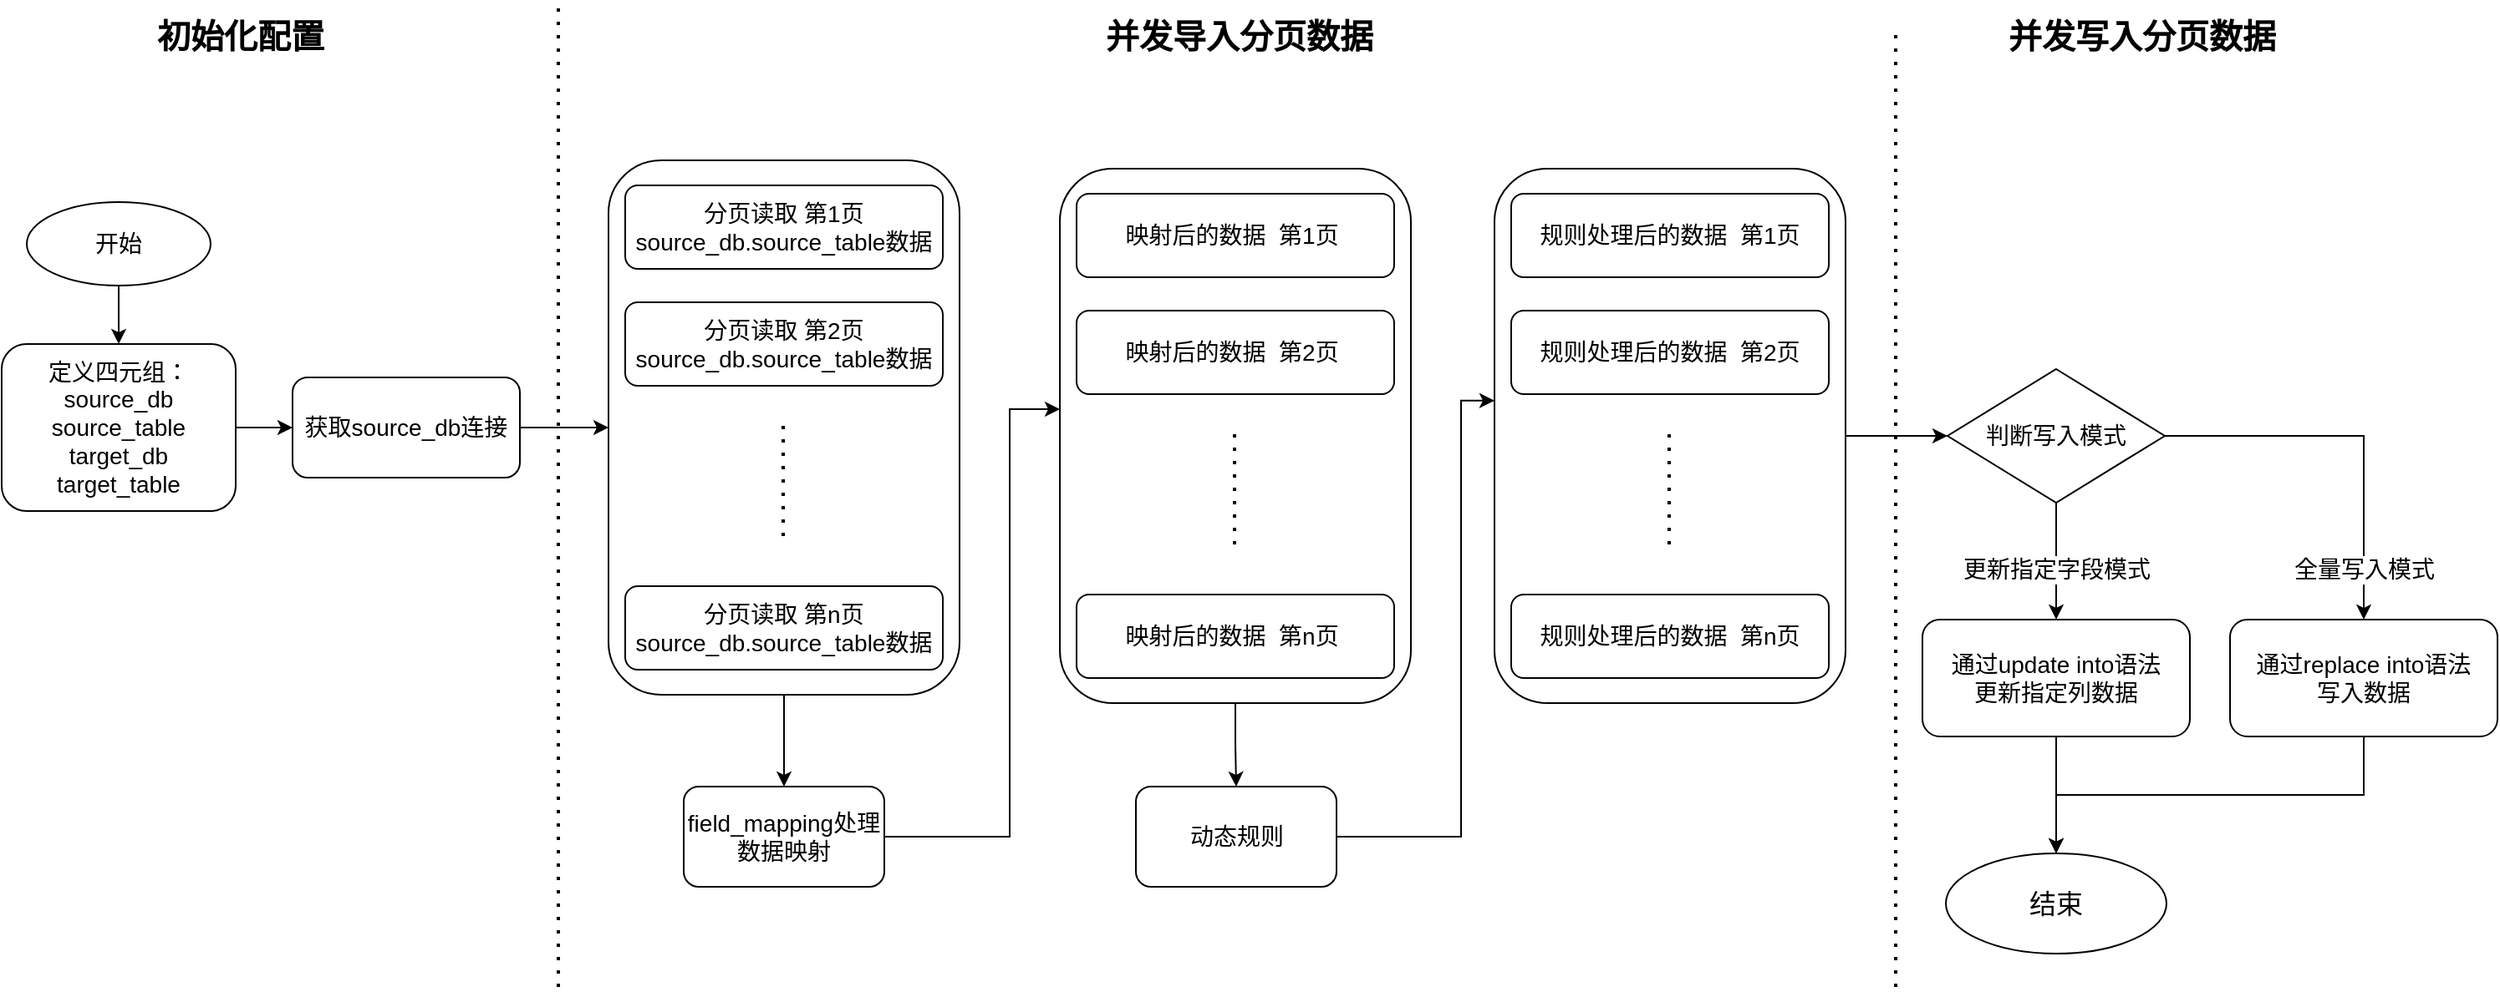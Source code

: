 <mxfile version="14.5.1" type="device"><diagram id="FzCzNianJCgQfjsSXvft" name="第 1 页"><mxGraphModel dx="1422" dy="822" grid="1" gridSize="10" guides="1" tooltips="1" connect="1" arrows="1" fold="1" page="1" pageScale="1" pageWidth="827" pageHeight="1169" math="0" shadow="0"><root><mxCell id="0"/><mxCell id="1" parent="0"/><mxCell id="Pep314jTUuoKzDFY7sPq-39" value="" style="edgeStyle=orthogonalEdgeStyle;rounded=0;orthogonalLoop=1;jettySize=auto;html=1;" parent="1" source="Pep314jTUuoKzDFY7sPq-37" target="Pep314jTUuoKzDFY7sPq-36" edge="1"><mxGeometry relative="1" as="geometry"/></mxCell><mxCell id="Pep314jTUuoKzDFY7sPq-37" value="" style="rounded=1;whiteSpace=wrap;html=1;" parent="1" vertex="1"><mxGeometry x="440" y="185" width="210" height="320" as="geometry"/></mxCell><mxCell id="Pep314jTUuoKzDFY7sPq-13" style="edgeStyle=orthogonalEdgeStyle;rounded=0;orthogonalLoop=1;jettySize=auto;html=1;exitX=0.5;exitY=1;exitDx=0;exitDy=0;entryX=0.5;entryY=0;entryDx=0;entryDy=0;" parent="1" source="Pep314jTUuoKzDFY7sPq-6" target="Pep314jTUuoKzDFY7sPq-9" edge="1"><mxGeometry relative="1" as="geometry"/></mxCell><mxCell id="Pep314jTUuoKzDFY7sPq-6" value="&lt;font style=&quot;font-size: 14px&quot;&gt;开始&lt;/font&gt;" style="ellipse;whiteSpace=wrap;html=1;" parent="1" vertex="1"><mxGeometry x="92" y="210" width="110" height="50" as="geometry"/></mxCell><mxCell id="Pep314jTUuoKzDFY7sPq-12" style="edgeStyle=orthogonalEdgeStyle;rounded=0;orthogonalLoop=1;jettySize=auto;html=1;exitX=1;exitY=0.5;exitDx=0;exitDy=0;entryX=0;entryY=0.5;entryDx=0;entryDy=0;" parent="1" source="Pep314jTUuoKzDFY7sPq-9" target="Pep314jTUuoKzDFY7sPq-11" edge="1"><mxGeometry relative="1" as="geometry"/></mxCell><mxCell id="Pep314jTUuoKzDFY7sPq-9" value="&lt;span style=&quot;font-size: 14px&quot;&gt;定义四元组：&lt;/span&gt;&lt;br style=&quot;font-size: 14px&quot;&gt;&lt;span style=&quot;font-size: 14px&quot;&gt;source_db&lt;/span&gt;&lt;br style=&quot;font-size: 14px&quot;&gt;&lt;span style=&quot;font-size: 14px&quot;&gt;source_table&lt;/span&gt;&lt;br style=&quot;font-size: 14px&quot;&gt;&lt;span style=&quot;font-size: 14px&quot;&gt;target_db&lt;/span&gt;&lt;br style=&quot;font-size: 14px&quot;&gt;&lt;span style=&quot;font-size: 14px&quot;&gt;target_table&lt;/span&gt;" style="rounded=1;whiteSpace=wrap;html=1;" parent="1" vertex="1"><mxGeometry x="77" y="295" width="140" height="100" as="geometry"/></mxCell><mxCell id="Pep314jTUuoKzDFY7sPq-38" style="edgeStyle=orthogonalEdgeStyle;rounded=0;orthogonalLoop=1;jettySize=auto;html=1;exitX=1;exitY=0.5;exitDx=0;exitDy=0;entryX=0;entryY=0.5;entryDx=0;entryDy=0;" parent="1" source="Pep314jTUuoKzDFY7sPq-11" target="Pep314jTUuoKzDFY7sPq-37" edge="1"><mxGeometry relative="1" as="geometry"/></mxCell><mxCell id="Pep314jTUuoKzDFY7sPq-11" value="&lt;font style=&quot;font-size: 14px&quot;&gt;获取source_db连接&lt;/font&gt;" style="rounded=1;whiteSpace=wrap;html=1;" parent="1" vertex="1"><mxGeometry x="251" y="315" width="136" height="60" as="geometry"/></mxCell><mxCell id="Pep314jTUuoKzDFY7sPq-14" value="&lt;font style=&quot;font-size: 14px&quot;&gt;分页读取 第1页 source_db.source_table数据&lt;/font&gt;" style="rounded=1;whiteSpace=wrap;html=1;" parent="1" vertex="1"><mxGeometry x="450" y="200" width="190" height="50" as="geometry"/></mxCell><mxCell id="Pep314jTUuoKzDFY7sPq-15" value="&lt;font style=&quot;font-size: 14px&quot;&gt;分页读取 第2页 source_db.source_table数据&lt;/font&gt;" style="rounded=1;whiteSpace=wrap;html=1;" parent="1" vertex="1"><mxGeometry x="450" y="270" width="190" height="50" as="geometry"/></mxCell><mxCell id="Pep314jTUuoKzDFY7sPq-16" value="&lt;font style=&quot;font-size: 14px&quot;&gt;分页读取 第n页 source_db.source_table数据&lt;/font&gt;" style="rounded=1;whiteSpace=wrap;html=1;" parent="1" vertex="1"><mxGeometry x="450" y="440" width="190" height="50" as="geometry"/></mxCell><mxCell id="Pep314jTUuoKzDFY7sPq-19" value="&lt;font size=&quot;1&quot;&gt;&lt;b style=&quot;font-size: 20px&quot;&gt;并发导入分页数据&lt;/b&gt;&lt;/font&gt;" style="text;html=1;strokeColor=none;fillColor=none;align=center;verticalAlign=middle;whiteSpace=wrap;rounded=0;" parent="1" vertex="1"><mxGeometry x="710" y="100" width="215" height="20" as="geometry"/></mxCell><mxCell id="Pep314jTUuoKzDFY7sPq-21" value="" style="endArrow=none;dashed=1;html=1;dashPattern=1 3;strokeWidth=2;" parent="1" edge="1"><mxGeometry width="50" height="50" relative="1" as="geometry"><mxPoint x="544.5" y="410" as="sourcePoint"/><mxPoint x="544.5" y="340" as="targetPoint"/></mxGeometry></mxCell><mxCell id="Pep314jTUuoKzDFY7sPq-55" style="edgeStyle=orthogonalEdgeStyle;rounded=0;orthogonalLoop=1;jettySize=auto;html=1;exitX=1;exitY=0.5;exitDx=0;exitDy=0;entryX=0;entryY=0.45;entryDx=0;entryDy=0;entryPerimeter=0;" parent="1" source="Pep314jTUuoKzDFY7sPq-36" target="Pep314jTUuoKzDFY7sPq-43" edge="1"><mxGeometry relative="1" as="geometry"><Array as="points"><mxPoint x="680" y="590"/><mxPoint x="680" y="334"/></Array></mxGeometry></mxCell><mxCell id="Pep314jTUuoKzDFY7sPq-36" value="&lt;font style=&quot;font-size: 14px&quot;&gt;field_mapping处理数据映射&lt;/font&gt;" style="rounded=1;whiteSpace=wrap;html=1;" parent="1" vertex="1"><mxGeometry x="485" y="560" width="120" height="60" as="geometry"/></mxCell><mxCell id="Pep314jTUuoKzDFY7sPq-41" value="" style="endArrow=none;dashed=1;html=1;dashPattern=1 3;strokeWidth=2;" parent="1" edge="1"><mxGeometry width="50" height="50" relative="1" as="geometry"><mxPoint x="410" y="680" as="sourcePoint"/><mxPoint x="410" y="90" as="targetPoint"/></mxGeometry></mxCell><mxCell id="Pep314jTUuoKzDFY7sPq-42" value="&lt;font style=&quot;font-size: 20px&quot;&gt;&lt;b&gt;初始化配置&lt;/b&gt;&lt;/font&gt;" style="text;html=1;strokeColor=none;fillColor=none;align=center;verticalAlign=middle;whiteSpace=wrap;rounded=0;" parent="1" vertex="1"><mxGeometry x="150" y="90" width="140" height="40" as="geometry"/></mxCell><mxCell id="Pep314jTUuoKzDFY7sPq-54" style="edgeStyle=orthogonalEdgeStyle;rounded=0;orthogonalLoop=1;jettySize=auto;html=1;exitX=0.5;exitY=1;exitDx=0;exitDy=0;entryX=0.5;entryY=0;entryDx=0;entryDy=0;" parent="1" source="Pep314jTUuoKzDFY7sPq-43" target="Pep314jTUuoKzDFY7sPq-53" edge="1"><mxGeometry relative="1" as="geometry"/></mxCell><mxCell id="Pep314jTUuoKzDFY7sPq-43" value="" style="rounded=1;whiteSpace=wrap;html=1;" parent="1" vertex="1"><mxGeometry x="710" y="190" width="210" height="320" as="geometry"/></mxCell><mxCell id="Pep314jTUuoKzDFY7sPq-44" value="&lt;font style=&quot;font-size: 14px&quot;&gt;映射后的数据&amp;nbsp; 第1页&amp;nbsp;&lt;/font&gt;" style="rounded=1;whiteSpace=wrap;html=1;" parent="1" vertex="1"><mxGeometry x="720" y="205" width="190" height="50" as="geometry"/></mxCell><mxCell id="Pep314jTUuoKzDFY7sPq-45" value="&lt;span style=&quot;font-size: 14px&quot;&gt;映射后的数据&amp;nbsp; 第2页&amp;nbsp;&lt;/span&gt;" style="rounded=1;whiteSpace=wrap;html=1;" parent="1" vertex="1"><mxGeometry x="720" y="275" width="190" height="50" as="geometry"/></mxCell><mxCell id="Pep314jTUuoKzDFY7sPq-46" value="&lt;span style=&quot;font-size: 14px&quot;&gt;映射后的数据&amp;nbsp; 第n页&amp;nbsp;&lt;/span&gt;" style="rounded=1;whiteSpace=wrap;html=1;" parent="1" vertex="1"><mxGeometry x="720" y="445" width="190" height="50" as="geometry"/></mxCell><mxCell id="Pep314jTUuoKzDFY7sPq-47" value="" style="endArrow=none;dashed=1;html=1;dashPattern=1 3;strokeWidth=2;" parent="1" edge="1"><mxGeometry width="50" height="50" relative="1" as="geometry"><mxPoint x="814.5" y="415" as="sourcePoint"/><mxPoint x="814.5" y="345" as="targetPoint"/></mxGeometry></mxCell><mxCell id="zckxiajV_7F4q3_Ycnrw-2" style="edgeStyle=orthogonalEdgeStyle;rounded=0;orthogonalLoop=1;jettySize=auto;html=1;exitX=1;exitY=0.5;exitDx=0;exitDy=0;entryX=0;entryY=0.5;entryDx=0;entryDy=0;" edge="1" parent="1" source="Pep314jTUuoKzDFY7sPq-48" target="zckxiajV_7F4q3_Ycnrw-1"><mxGeometry relative="1" as="geometry"/></mxCell><mxCell id="Pep314jTUuoKzDFY7sPq-48" value="" style="rounded=1;whiteSpace=wrap;html=1;" parent="1" vertex="1"><mxGeometry x="970" y="190" width="210" height="320" as="geometry"/></mxCell><mxCell id="Pep314jTUuoKzDFY7sPq-49" value="&lt;font style=&quot;font-size: 14px&quot;&gt;规则处理后的数据&amp;nbsp; 第1页&lt;/font&gt;" style="rounded=1;whiteSpace=wrap;html=1;" parent="1" vertex="1"><mxGeometry x="980" y="205" width="190" height="50" as="geometry"/></mxCell><mxCell id="Pep314jTUuoKzDFY7sPq-50" value="&lt;span style=&quot;font-size: 14px&quot;&gt;规则处理后的数据&amp;nbsp; 第2页&lt;/span&gt;" style="rounded=1;whiteSpace=wrap;html=1;" parent="1" vertex="1"><mxGeometry x="980" y="275" width="190" height="50" as="geometry"/></mxCell><mxCell id="Pep314jTUuoKzDFY7sPq-51" value="&lt;span style=&quot;font-size: 14px&quot;&gt;规则处理后的数据&amp;nbsp; 第n页&lt;/span&gt;" style="rounded=1;whiteSpace=wrap;html=1;" parent="1" vertex="1"><mxGeometry x="980" y="445" width="190" height="50" as="geometry"/></mxCell><mxCell id="Pep314jTUuoKzDFY7sPq-52" value="" style="endArrow=none;dashed=1;html=1;dashPattern=1 3;strokeWidth=2;" parent="1" edge="1"><mxGeometry width="50" height="50" relative="1" as="geometry"><mxPoint x="1074.5" y="415" as="sourcePoint"/><mxPoint x="1074.5" y="345" as="targetPoint"/></mxGeometry></mxCell><mxCell id="Pep314jTUuoKzDFY7sPq-56" style="edgeStyle=orthogonalEdgeStyle;rounded=0;orthogonalLoop=1;jettySize=auto;html=1;exitX=1;exitY=0.5;exitDx=0;exitDy=0;entryX=0;entryY=0.434;entryDx=0;entryDy=0;entryPerimeter=0;" parent="1" source="Pep314jTUuoKzDFY7sPq-53" target="Pep314jTUuoKzDFY7sPq-48" edge="1"><mxGeometry relative="1" as="geometry"><Array as="points"><mxPoint x="950" y="590"/><mxPoint x="950" y="329"/></Array></mxGeometry></mxCell><mxCell id="Pep314jTUuoKzDFY7sPq-53" value="&lt;font style=&quot;font-size: 14px&quot;&gt;动态规则&lt;/font&gt;" style="rounded=1;whiteSpace=wrap;html=1;" parent="1" vertex="1"><mxGeometry x="755.5" y="560" width="120" height="60" as="geometry"/></mxCell><mxCell id="Pep314jTUuoKzDFY7sPq-57" value="" style="endArrow=none;dashed=1;html=1;dashPattern=1 3;strokeWidth=2;" parent="1" edge="1"><mxGeometry width="50" height="50" relative="1" as="geometry"><mxPoint x="1210" y="680" as="sourcePoint"/><mxPoint x="1210" y="110" as="targetPoint"/></mxGeometry></mxCell><mxCell id="PUE60uZUcniLXqyl0__o-2" style="edgeStyle=orthogonalEdgeStyle;rounded=0;orthogonalLoop=1;jettySize=auto;html=1;exitX=0.5;exitY=1;exitDx=0;exitDy=0;entryX=0.5;entryY=0;entryDx=0;entryDy=0;" parent="1" source="Pep314jTUuoKzDFY7sPq-63" target="PUE60uZUcniLXqyl0__o-1" edge="1"><mxGeometry relative="1" as="geometry"/></mxCell><mxCell id="Pep314jTUuoKzDFY7sPq-63" value="&lt;font style=&quot;font-size: 14px&quot;&gt;通过replace into语法&lt;br&gt;写入数据&lt;/font&gt;" style="rounded=1;whiteSpace=wrap;html=1;" parent="1" vertex="1"><mxGeometry x="1410" y="460" width="160" height="70" as="geometry"/></mxCell><mxCell id="Pep314jTUuoKzDFY7sPq-64" value="&lt;font size=&quot;1&quot;&gt;&lt;b style=&quot;font-size: 20px&quot;&gt;并发写入分页数据&lt;/b&gt;&lt;/font&gt;" style="text;html=1;strokeColor=none;fillColor=none;align=center;verticalAlign=middle;whiteSpace=wrap;rounded=0;" parent="1" vertex="1"><mxGeometry x="1250" y="100" width="215" height="20" as="geometry"/></mxCell><mxCell id="PUE60uZUcniLXqyl0__o-1" value="&lt;font style=&quot;font-size: 16px&quot;&gt;结束&lt;/font&gt;" style="ellipse;whiteSpace=wrap;html=1;" parent="1" vertex="1"><mxGeometry x="1240" y="600" width="132" height="60" as="geometry"/></mxCell><mxCell id="zckxiajV_7F4q3_Ycnrw-4" value="&lt;font style=&quot;font-size: 14px&quot;&gt;全量写入模式&lt;/font&gt;" style="edgeStyle=orthogonalEdgeStyle;rounded=0;orthogonalLoop=1;jettySize=auto;html=1;exitX=1;exitY=0.5;exitDx=0;exitDy=0;entryX=0.5;entryY=0;entryDx=0;entryDy=0;" edge="1" parent="1" source="zckxiajV_7F4q3_Ycnrw-1" target="Pep314jTUuoKzDFY7sPq-63"><mxGeometry x="0.738" relative="1" as="geometry"><mxPoint as="offset"/></mxGeometry></mxCell><mxCell id="zckxiajV_7F4q3_Ycnrw-6" value="&lt;font style=&quot;font-size: 14px&quot;&gt;更新指定字段模式&lt;/font&gt;" style="edgeStyle=orthogonalEdgeStyle;rounded=0;orthogonalLoop=1;jettySize=auto;html=1;exitX=0.5;exitY=1;exitDx=0;exitDy=0;entryX=0.5;entryY=0;entryDx=0;entryDy=0;" edge="1" parent="1" source="zckxiajV_7F4q3_Ycnrw-1" target="zckxiajV_7F4q3_Ycnrw-3"><mxGeometry x="0.143" relative="1" as="geometry"><Array as="points"><mxPoint x="1306" y="420"/><mxPoint x="1306" y="420"/></Array><mxPoint as="offset"/></mxGeometry></mxCell><mxCell id="zckxiajV_7F4q3_Ycnrw-1" value="&lt;font style=&quot;font-size: 14px&quot;&gt;判断写入模式&lt;/font&gt;" style="rhombus;whiteSpace=wrap;html=1;" vertex="1" parent="1"><mxGeometry x="1241" y="310" width="130" height="80" as="geometry"/></mxCell><mxCell id="zckxiajV_7F4q3_Ycnrw-7" style="edgeStyle=orthogonalEdgeStyle;rounded=0;orthogonalLoop=1;jettySize=auto;html=1;exitX=0.5;exitY=1;exitDx=0;exitDy=0;entryX=0.5;entryY=0;entryDx=0;entryDy=0;" edge="1" parent="1" source="zckxiajV_7F4q3_Ycnrw-3" target="PUE60uZUcniLXqyl0__o-1"><mxGeometry relative="1" as="geometry"/></mxCell><mxCell id="zckxiajV_7F4q3_Ycnrw-3" value="&lt;font style=&quot;font-size: 14px&quot;&gt;通过update into语法&lt;br&gt;更新指定列数据&lt;/font&gt;" style="rounded=1;whiteSpace=wrap;html=1;" vertex="1" parent="1"><mxGeometry x="1226" y="460" width="160" height="70" as="geometry"/></mxCell></root></mxGraphModel></diagram></mxfile>
